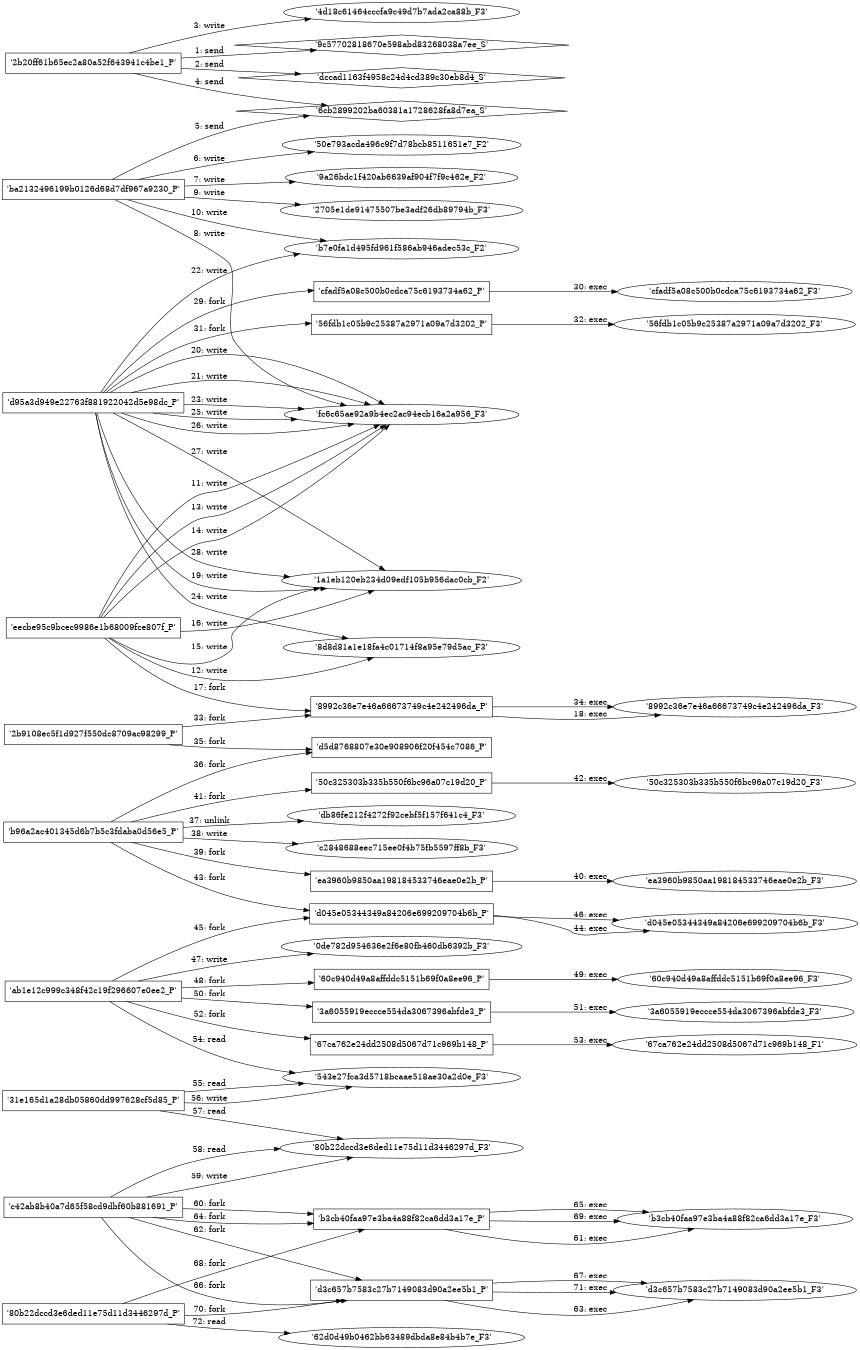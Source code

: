 digraph "D:\Learning\Paper\apt\基于CTI的攻击预警\Dataset\攻击图\ASGfromALLCTI\Threat Roundup for June 21 to June 28.dot" {
rankdir="LR"
size="9"
fixedsize="false"
splines="true"
nodesep=0.3
ranksep=0
fontsize=10
overlap="scalexy"
engine= "neato"
	"'9c57702818670e598abd83268038a7ee_S'" [node_type=Socket shape=diamond]
	"'2b20ff61b65ec2a80a52f643941c4be1_P'" [node_type=Process shape=box]
	"'2b20ff61b65ec2a80a52f643941c4be1_P'" -> "'9c57702818670e598abd83268038a7ee_S'" [label="1: send"]
	"'dccad1163f4958c24d4cd389c30eb8d4_S'" [node_type=Socket shape=diamond]
	"'2b20ff61b65ec2a80a52f643941c4be1_P'" [node_type=Process shape=box]
	"'2b20ff61b65ec2a80a52f643941c4be1_P'" -> "'dccad1163f4958c24d4cd389c30eb8d4_S'" [label="2: send"]
	"'4d18c61464cccfa9c49d7b7ada2ca88b_F3'" [node_type=file shape=ellipse]
	"'2b20ff61b65ec2a80a52f643941c4be1_P'" [node_type=Process shape=box]
	"'2b20ff61b65ec2a80a52f643941c4be1_P'" -> "'4d18c61464cccfa9c49d7b7ada2ca88b_F3'" [label="3: write"]
	"'6cb2899202ba60381a1728628fa8d7ea_S'" [node_type=Socket shape=diamond]
	"'2b20ff61b65ec2a80a52f643941c4be1_P'" [node_type=Process shape=box]
	"'2b20ff61b65ec2a80a52f643941c4be1_P'" -> "'6cb2899202ba60381a1728628fa8d7ea_S'" [label="4: send"]
	"'6cb2899202ba60381a1728628fa8d7ea_S'" [node_type=Socket shape=diamond]
	"'ba2132496199b0126d68d7df967a9230_P'" [node_type=Process shape=box]
	"'ba2132496199b0126d68d7df967a9230_P'" -> "'6cb2899202ba60381a1728628fa8d7ea_S'" [label="5: send"]
	"'50e793acda496c9f7d78bcb8511651e7_F2'" [node_type=file shape=ellipse]
	"'ba2132496199b0126d68d7df967a9230_P'" [node_type=Process shape=box]
	"'ba2132496199b0126d68d7df967a9230_P'" -> "'50e793acda496c9f7d78bcb8511651e7_F2'" [label="6: write"]
	"'9a26bdc1f420ab6639af904f7f9c462e_F2'" [node_type=file shape=ellipse]
	"'ba2132496199b0126d68d7df967a9230_P'" [node_type=Process shape=box]
	"'ba2132496199b0126d68d7df967a9230_P'" -> "'9a26bdc1f420ab6639af904f7f9c462e_F2'" [label="7: write"]
	"'fc6c65ae92a9b4ec2ac94ecb16a2a956_F3'" [node_type=file shape=ellipse]
	"'ba2132496199b0126d68d7df967a9230_P'" [node_type=Process shape=box]
	"'ba2132496199b0126d68d7df967a9230_P'" -> "'fc6c65ae92a9b4ec2ac94ecb16a2a956_F3'" [label="8: write"]
	"'2705e1de91475507be3adf26db89794b_F3'" [node_type=file shape=ellipse]
	"'ba2132496199b0126d68d7df967a9230_P'" [node_type=Process shape=box]
	"'ba2132496199b0126d68d7df967a9230_P'" -> "'2705e1de91475507be3adf26db89794b_F3'" [label="9: write"]
	"'b7e0fa1d495fd961f586ab946adec53c_F2'" [node_type=file shape=ellipse]
	"'ba2132496199b0126d68d7df967a9230_P'" [node_type=Process shape=box]
	"'ba2132496199b0126d68d7df967a9230_P'" -> "'b7e0fa1d495fd961f586ab946adec53c_F2'" [label="10: write"]
	"'fc6c65ae92a9b4ec2ac94ecb16a2a956_F3'" [node_type=file shape=ellipse]
	"'eecbe95c9bcec9986e1b68009fce807f_P'" [node_type=Process shape=box]
	"'eecbe95c9bcec9986e1b68009fce807f_P'" -> "'fc6c65ae92a9b4ec2ac94ecb16a2a956_F3'" [label="11: write"]
	"'8d8d81a1e18fa4c01714f8a95e79d5ac_F3'" [node_type=file shape=ellipse]
	"'eecbe95c9bcec9986e1b68009fce807f_P'" [node_type=Process shape=box]
	"'eecbe95c9bcec9986e1b68009fce807f_P'" -> "'8d8d81a1e18fa4c01714f8a95e79d5ac_F3'" [label="12: write"]
	"'fc6c65ae92a9b4ec2ac94ecb16a2a956_F3'" [node_type=file shape=ellipse]
	"'eecbe95c9bcec9986e1b68009fce807f_P'" [node_type=Process shape=box]
	"'eecbe95c9bcec9986e1b68009fce807f_P'" -> "'fc6c65ae92a9b4ec2ac94ecb16a2a956_F3'" [label="13: write"]
	"'fc6c65ae92a9b4ec2ac94ecb16a2a956_F3'" [node_type=file shape=ellipse]
	"'eecbe95c9bcec9986e1b68009fce807f_P'" [node_type=Process shape=box]
	"'eecbe95c9bcec9986e1b68009fce807f_P'" -> "'fc6c65ae92a9b4ec2ac94ecb16a2a956_F3'" [label="14: write"]
	"'1a1eb120eb234d09edf105b956dac0cb_F2'" [node_type=file shape=ellipse]
	"'eecbe95c9bcec9986e1b68009fce807f_P'" [node_type=Process shape=box]
	"'eecbe95c9bcec9986e1b68009fce807f_P'" -> "'1a1eb120eb234d09edf105b956dac0cb_F2'" [label="15: write"]
	"'1a1eb120eb234d09edf105b956dac0cb_F2'" [node_type=file shape=ellipse]
	"'eecbe95c9bcec9986e1b68009fce807f_P'" [node_type=Process shape=box]
	"'eecbe95c9bcec9986e1b68009fce807f_P'" -> "'1a1eb120eb234d09edf105b956dac0cb_F2'" [label="16: write"]
	"'eecbe95c9bcec9986e1b68009fce807f_P'" [node_type=Process shape=box]
	"'8992c36e7e46a66673749c4e242496da_P'" [node_type=Process shape=box]
	"'eecbe95c9bcec9986e1b68009fce807f_P'" -> "'8992c36e7e46a66673749c4e242496da_P'" [label="17: fork"]
	"'8992c36e7e46a66673749c4e242496da_P'" [node_type=Process shape=box]
	"'8992c36e7e46a66673749c4e242496da_F3'" [node_type=File shape=ellipse]
	"'8992c36e7e46a66673749c4e242496da_P'" -> "'8992c36e7e46a66673749c4e242496da_F3'" [label="18: exec"]
	"'1a1eb120eb234d09edf105b956dac0cb_F2'" [node_type=file shape=ellipse]
	"'d95a3d949e22763f881922042d5e98dc_P'" [node_type=Process shape=box]
	"'d95a3d949e22763f881922042d5e98dc_P'" -> "'1a1eb120eb234d09edf105b956dac0cb_F2'" [label="19: write"]
	"'fc6c65ae92a9b4ec2ac94ecb16a2a956_F3'" [node_type=file shape=ellipse]
	"'d95a3d949e22763f881922042d5e98dc_P'" [node_type=Process shape=box]
	"'d95a3d949e22763f881922042d5e98dc_P'" -> "'fc6c65ae92a9b4ec2ac94ecb16a2a956_F3'" [label="20: write"]
	"'fc6c65ae92a9b4ec2ac94ecb16a2a956_F3'" [node_type=file shape=ellipse]
	"'d95a3d949e22763f881922042d5e98dc_P'" [node_type=Process shape=box]
	"'d95a3d949e22763f881922042d5e98dc_P'" -> "'fc6c65ae92a9b4ec2ac94ecb16a2a956_F3'" [label="21: write"]
	"'b7e0fa1d495fd961f586ab946adec53c_F2'" [node_type=file shape=ellipse]
	"'d95a3d949e22763f881922042d5e98dc_P'" [node_type=Process shape=box]
	"'d95a3d949e22763f881922042d5e98dc_P'" -> "'b7e0fa1d495fd961f586ab946adec53c_F2'" [label="22: write"]
	"'fc6c65ae92a9b4ec2ac94ecb16a2a956_F3'" [node_type=file shape=ellipse]
	"'d95a3d949e22763f881922042d5e98dc_P'" [node_type=Process shape=box]
	"'d95a3d949e22763f881922042d5e98dc_P'" -> "'fc6c65ae92a9b4ec2ac94ecb16a2a956_F3'" [label="23: write"]
	"'8d8d81a1e18fa4c01714f8a95e79d5ac_F3'" [node_type=file shape=ellipse]
	"'d95a3d949e22763f881922042d5e98dc_P'" [node_type=Process shape=box]
	"'d95a3d949e22763f881922042d5e98dc_P'" -> "'8d8d81a1e18fa4c01714f8a95e79d5ac_F3'" [label="24: write"]
	"'fc6c65ae92a9b4ec2ac94ecb16a2a956_F3'" [node_type=file shape=ellipse]
	"'d95a3d949e22763f881922042d5e98dc_P'" [node_type=Process shape=box]
	"'d95a3d949e22763f881922042d5e98dc_P'" -> "'fc6c65ae92a9b4ec2ac94ecb16a2a956_F3'" [label="25: write"]
	"'fc6c65ae92a9b4ec2ac94ecb16a2a956_F3'" [node_type=file shape=ellipse]
	"'d95a3d949e22763f881922042d5e98dc_P'" [node_type=Process shape=box]
	"'d95a3d949e22763f881922042d5e98dc_P'" -> "'fc6c65ae92a9b4ec2ac94ecb16a2a956_F3'" [label="26: write"]
	"'1a1eb120eb234d09edf105b956dac0cb_F2'" [node_type=file shape=ellipse]
	"'d95a3d949e22763f881922042d5e98dc_P'" [node_type=Process shape=box]
	"'d95a3d949e22763f881922042d5e98dc_P'" -> "'1a1eb120eb234d09edf105b956dac0cb_F2'" [label="27: write"]
	"'1a1eb120eb234d09edf105b956dac0cb_F2'" [node_type=file shape=ellipse]
	"'d95a3d949e22763f881922042d5e98dc_P'" [node_type=Process shape=box]
	"'d95a3d949e22763f881922042d5e98dc_P'" -> "'1a1eb120eb234d09edf105b956dac0cb_F2'" [label="28: write"]
	"'d95a3d949e22763f881922042d5e98dc_P'" [node_type=Process shape=box]
	"'cfadf5a08c500b0cdca75c6193734a62_P'" [node_type=Process shape=box]
	"'d95a3d949e22763f881922042d5e98dc_P'" -> "'cfadf5a08c500b0cdca75c6193734a62_P'" [label="29: fork"]
	"'cfadf5a08c500b0cdca75c6193734a62_P'" [node_type=Process shape=box]
	"'cfadf5a08c500b0cdca75c6193734a62_F3'" [node_type=File shape=ellipse]
	"'cfadf5a08c500b0cdca75c6193734a62_P'" -> "'cfadf5a08c500b0cdca75c6193734a62_F3'" [label="30: exec"]
	"'d95a3d949e22763f881922042d5e98dc_P'" [node_type=Process shape=box]
	"'56fdb1c05b9c25387a2971a09a7d3202_P'" [node_type=Process shape=box]
	"'d95a3d949e22763f881922042d5e98dc_P'" -> "'56fdb1c05b9c25387a2971a09a7d3202_P'" [label="31: fork"]
	"'56fdb1c05b9c25387a2971a09a7d3202_P'" [node_type=Process shape=box]
	"'56fdb1c05b9c25387a2971a09a7d3202_F3'" [node_type=File shape=ellipse]
	"'56fdb1c05b9c25387a2971a09a7d3202_P'" -> "'56fdb1c05b9c25387a2971a09a7d3202_F3'" [label="32: exec"]
	"'2b9108ec5f1d927f550dc8709ac98299_P'" [node_type=Process shape=box]
	"'8992c36e7e46a66673749c4e242496da_P'" [node_type=Process shape=box]
	"'2b9108ec5f1d927f550dc8709ac98299_P'" -> "'8992c36e7e46a66673749c4e242496da_P'" [label="33: fork"]
	"'8992c36e7e46a66673749c4e242496da_P'" [node_type=Process shape=box]
	"'8992c36e7e46a66673749c4e242496da_F3'" [node_type=File shape=ellipse]
	"'8992c36e7e46a66673749c4e242496da_P'" -> "'8992c36e7e46a66673749c4e242496da_F3'" [label="34: exec"]
	"'2b9108ec5f1d927f550dc8709ac98299_P'" [node_type=Process shape=box]
	"'d5d8768807e30e908906f20f454c7086_P'" [node_type=Process shape=box]
	"'2b9108ec5f1d927f550dc8709ac98299_P'" -> "'d5d8768807e30e908906f20f454c7086_P'" [label="35: fork"]
	"'b96a2ac401345d6b7b5c3fdaba0d56e5_P'" [node_type=Process shape=box]
	"'d5d8768807e30e908906f20f454c7086_P'" [node_type=Process shape=box]
	"'b96a2ac401345d6b7b5c3fdaba0d56e5_P'" -> "'d5d8768807e30e908906f20f454c7086_P'" [label="36: fork"]
	"'db86fe212f4272f92cebf5f157f641c4_F3'" [node_type=file shape=ellipse]
	"'b96a2ac401345d6b7b5c3fdaba0d56e5_P'" [node_type=Process shape=box]
	"'b96a2ac401345d6b7b5c3fdaba0d56e5_P'" -> "'db86fe212f4272f92cebf5f157f641c4_F3'" [label="37: unlink"]
	"'c2848688eec715ee0f4b75fb5597ff8b_F3'" [node_type=file shape=ellipse]
	"'b96a2ac401345d6b7b5c3fdaba0d56e5_P'" [node_type=Process shape=box]
	"'b96a2ac401345d6b7b5c3fdaba0d56e5_P'" -> "'c2848688eec715ee0f4b75fb5597ff8b_F3'" [label="38: write"]
	"'b96a2ac401345d6b7b5c3fdaba0d56e5_P'" [node_type=Process shape=box]
	"'ea3960b9850aa198184533746eae0e2b_P'" [node_type=Process shape=box]
	"'b96a2ac401345d6b7b5c3fdaba0d56e5_P'" -> "'ea3960b9850aa198184533746eae0e2b_P'" [label="39: fork"]
	"'ea3960b9850aa198184533746eae0e2b_P'" [node_type=Process shape=box]
	"'ea3960b9850aa198184533746eae0e2b_F3'" [node_type=File shape=ellipse]
	"'ea3960b9850aa198184533746eae0e2b_P'" -> "'ea3960b9850aa198184533746eae0e2b_F3'" [label="40: exec"]
	"'b96a2ac401345d6b7b5c3fdaba0d56e5_P'" [node_type=Process shape=box]
	"'50c325303b335b550f6bc96a07c19d20_P'" [node_type=Process shape=box]
	"'b96a2ac401345d6b7b5c3fdaba0d56e5_P'" -> "'50c325303b335b550f6bc96a07c19d20_P'" [label="41: fork"]
	"'50c325303b335b550f6bc96a07c19d20_P'" [node_type=Process shape=box]
	"'50c325303b335b550f6bc96a07c19d20_F3'" [node_type=File shape=ellipse]
	"'50c325303b335b550f6bc96a07c19d20_P'" -> "'50c325303b335b550f6bc96a07c19d20_F3'" [label="42: exec"]
	"'b96a2ac401345d6b7b5c3fdaba0d56e5_P'" [node_type=Process shape=box]
	"'d045e05344349a84206e699209704b6b_P'" [node_type=Process shape=box]
	"'b96a2ac401345d6b7b5c3fdaba0d56e5_P'" -> "'d045e05344349a84206e699209704b6b_P'" [label="43: fork"]
	"'d045e05344349a84206e699209704b6b_P'" [node_type=Process shape=box]
	"'d045e05344349a84206e699209704b6b_F3'" [node_type=File shape=ellipse]
	"'d045e05344349a84206e699209704b6b_P'" -> "'d045e05344349a84206e699209704b6b_F3'" [label="44: exec"]
	"'ab1e12c999c348f42c19f296607e0ee2_P'" [node_type=Process shape=box]
	"'d045e05344349a84206e699209704b6b_P'" [node_type=Process shape=box]
	"'ab1e12c999c348f42c19f296607e0ee2_P'" -> "'d045e05344349a84206e699209704b6b_P'" [label="45: fork"]
	"'d045e05344349a84206e699209704b6b_P'" [node_type=Process shape=box]
	"'d045e05344349a84206e699209704b6b_F3'" [node_type=File shape=ellipse]
	"'d045e05344349a84206e699209704b6b_P'" -> "'d045e05344349a84206e699209704b6b_F3'" [label="46: exec"]
	"'0de782d954636e2f6e80fb460db6392b_F3'" [node_type=file shape=ellipse]
	"'ab1e12c999c348f42c19f296607e0ee2_P'" [node_type=Process shape=box]
	"'ab1e12c999c348f42c19f296607e0ee2_P'" -> "'0de782d954636e2f6e80fb460db6392b_F3'" [label="47: write"]
	"'ab1e12c999c348f42c19f296607e0ee2_P'" [node_type=Process shape=box]
	"'60c940d49a8affddc5151b69f0a8ee96_P'" [node_type=Process shape=box]
	"'ab1e12c999c348f42c19f296607e0ee2_P'" -> "'60c940d49a8affddc5151b69f0a8ee96_P'" [label="48: fork"]
	"'60c940d49a8affddc5151b69f0a8ee96_P'" [node_type=Process shape=box]
	"'60c940d49a8affddc5151b69f0a8ee96_F3'" [node_type=File shape=ellipse]
	"'60c940d49a8affddc5151b69f0a8ee96_P'" -> "'60c940d49a8affddc5151b69f0a8ee96_F3'" [label="49: exec"]
	"'ab1e12c999c348f42c19f296607e0ee2_P'" [node_type=Process shape=box]
	"'3a6055919eccce554da3067396abfde3_P'" [node_type=Process shape=box]
	"'ab1e12c999c348f42c19f296607e0ee2_P'" -> "'3a6055919eccce554da3067396abfde3_P'" [label="50: fork"]
	"'3a6055919eccce554da3067396abfde3_P'" [node_type=Process shape=box]
	"'3a6055919eccce554da3067396abfde3_F3'" [node_type=File shape=ellipse]
	"'3a6055919eccce554da3067396abfde3_P'" -> "'3a6055919eccce554da3067396abfde3_F3'" [label="51: exec"]
	"'ab1e12c999c348f42c19f296607e0ee2_P'" [node_type=Process shape=box]
	"'67ca762e24dd2508d5067d71c969b148_P'" [node_type=Process shape=box]
	"'ab1e12c999c348f42c19f296607e0ee2_P'" -> "'67ca762e24dd2508d5067d71c969b148_P'" [label="52: fork"]
	"'67ca762e24dd2508d5067d71c969b148_P'" [node_type=Process shape=box]
	"'67ca762e24dd2508d5067d71c969b148_F1'" [node_type=File shape=ellipse]
	"'67ca762e24dd2508d5067d71c969b148_P'" -> "'67ca762e24dd2508d5067d71c969b148_F1'" [label="53: exec"]
	"'543e27fca3d5718bcaae518ae30a2d0e_F3'" [node_type=file shape=ellipse]
	"'ab1e12c999c348f42c19f296607e0ee2_P'" [node_type=Process shape=box]
	"'ab1e12c999c348f42c19f296607e0ee2_P'" -> "'543e27fca3d5718bcaae518ae30a2d0e_F3'" [label="54: read"]
	"'543e27fca3d5718bcaae518ae30a2d0e_F3'" [node_type=file shape=ellipse]
	"'31e165d1a28db05860dd997628cf5d85_P'" [node_type=Process shape=box]
	"'31e165d1a28db05860dd997628cf5d85_P'" -> "'543e27fca3d5718bcaae518ae30a2d0e_F3'" [label="55: read"]
	"'543e27fca3d5718bcaae518ae30a2d0e_F3'" [node_type=file shape=ellipse]
	"'31e165d1a28db05860dd997628cf5d85_P'" [node_type=Process shape=box]
	"'31e165d1a28db05860dd997628cf5d85_P'" -> "'543e27fca3d5718bcaae518ae30a2d0e_F3'" [label="56: write"]
	"'80b22dccd3e6ded11e75d11d3446297d_F3'" [node_type=file shape=ellipse]
	"'31e165d1a28db05860dd997628cf5d85_P'" [node_type=Process shape=box]
	"'31e165d1a28db05860dd997628cf5d85_P'" -> "'80b22dccd3e6ded11e75d11d3446297d_F3'" [label="57: read"]
	"'80b22dccd3e6ded11e75d11d3446297d_F3'" [node_type=file shape=ellipse]
	"'c42ab8b40a7d65f58cd9dbf60b881691_P'" [node_type=Process shape=box]
	"'c42ab8b40a7d65f58cd9dbf60b881691_P'" -> "'80b22dccd3e6ded11e75d11d3446297d_F3'" [label="58: read"]
	"'80b22dccd3e6ded11e75d11d3446297d_F3'" [node_type=file shape=ellipse]
	"'c42ab8b40a7d65f58cd9dbf60b881691_P'" [node_type=Process shape=box]
	"'c42ab8b40a7d65f58cd9dbf60b881691_P'" -> "'80b22dccd3e6ded11e75d11d3446297d_F3'" [label="59: write"]
	"'c42ab8b40a7d65f58cd9dbf60b881691_P'" [node_type=Process shape=box]
	"'b3cb40faa97e3ba4a88f82ca6dd3a17e_P'" [node_type=Process shape=box]
	"'c42ab8b40a7d65f58cd9dbf60b881691_P'" -> "'b3cb40faa97e3ba4a88f82ca6dd3a17e_P'" [label="60: fork"]
	"'b3cb40faa97e3ba4a88f82ca6dd3a17e_P'" [node_type=Process shape=box]
	"'b3cb40faa97e3ba4a88f82ca6dd3a17e_F3'" [node_type=File shape=ellipse]
	"'b3cb40faa97e3ba4a88f82ca6dd3a17e_P'" -> "'b3cb40faa97e3ba4a88f82ca6dd3a17e_F3'" [label="61: exec"]
	"'c42ab8b40a7d65f58cd9dbf60b881691_P'" [node_type=Process shape=box]
	"'d3c657b7583c27b7149083d90a2ee5b1_P'" [node_type=Process shape=box]
	"'c42ab8b40a7d65f58cd9dbf60b881691_P'" -> "'d3c657b7583c27b7149083d90a2ee5b1_P'" [label="62: fork"]
	"'d3c657b7583c27b7149083d90a2ee5b1_P'" [node_type=Process shape=box]
	"'d3c657b7583c27b7149083d90a2ee5b1_F3'" [node_type=File shape=ellipse]
	"'d3c657b7583c27b7149083d90a2ee5b1_P'" -> "'d3c657b7583c27b7149083d90a2ee5b1_F3'" [label="63: exec"]
	"'c42ab8b40a7d65f58cd9dbf60b881691_P'" [node_type=Process shape=box]
	"'b3cb40faa97e3ba4a88f82ca6dd3a17e_P'" [node_type=Process shape=box]
	"'c42ab8b40a7d65f58cd9dbf60b881691_P'" -> "'b3cb40faa97e3ba4a88f82ca6dd3a17e_P'" [label="64: fork"]
	"'b3cb40faa97e3ba4a88f82ca6dd3a17e_P'" [node_type=Process shape=box]
	"'b3cb40faa97e3ba4a88f82ca6dd3a17e_F3'" [node_type=File shape=ellipse]
	"'b3cb40faa97e3ba4a88f82ca6dd3a17e_P'" -> "'b3cb40faa97e3ba4a88f82ca6dd3a17e_F3'" [label="65: exec"]
	"'c42ab8b40a7d65f58cd9dbf60b881691_P'" [node_type=Process shape=box]
	"'d3c657b7583c27b7149083d90a2ee5b1_P'" [node_type=Process shape=box]
	"'c42ab8b40a7d65f58cd9dbf60b881691_P'" -> "'d3c657b7583c27b7149083d90a2ee5b1_P'" [label="66: fork"]
	"'d3c657b7583c27b7149083d90a2ee5b1_P'" [node_type=Process shape=box]
	"'d3c657b7583c27b7149083d90a2ee5b1_F3'" [node_type=File shape=ellipse]
	"'d3c657b7583c27b7149083d90a2ee5b1_P'" -> "'d3c657b7583c27b7149083d90a2ee5b1_F3'" [label="67: exec"]
	"'80b22dccd3e6ded11e75d11d3446297d_P'" [node_type=Process shape=box]
	"'b3cb40faa97e3ba4a88f82ca6dd3a17e_P'" [node_type=Process shape=box]
	"'80b22dccd3e6ded11e75d11d3446297d_P'" -> "'b3cb40faa97e3ba4a88f82ca6dd3a17e_P'" [label="68: fork"]
	"'b3cb40faa97e3ba4a88f82ca6dd3a17e_P'" [node_type=Process shape=box]
	"'b3cb40faa97e3ba4a88f82ca6dd3a17e_F3'" [node_type=File shape=ellipse]
	"'b3cb40faa97e3ba4a88f82ca6dd3a17e_P'" -> "'b3cb40faa97e3ba4a88f82ca6dd3a17e_F3'" [label="69: exec"]
	"'80b22dccd3e6ded11e75d11d3446297d_P'" [node_type=Process shape=box]
	"'d3c657b7583c27b7149083d90a2ee5b1_P'" [node_type=Process shape=box]
	"'80b22dccd3e6ded11e75d11d3446297d_P'" -> "'d3c657b7583c27b7149083d90a2ee5b1_P'" [label="70: fork"]
	"'d3c657b7583c27b7149083d90a2ee5b1_P'" [node_type=Process shape=box]
	"'d3c657b7583c27b7149083d90a2ee5b1_F3'" [node_type=File shape=ellipse]
	"'d3c657b7583c27b7149083d90a2ee5b1_P'" -> "'d3c657b7583c27b7149083d90a2ee5b1_F3'" [label="71: exec"]
	"'62d0d49b0462bb63489dbda8e84b4b7e_F3'" [node_type=file shape=ellipse]
	"'80b22dccd3e6ded11e75d11d3446297d_P'" [node_type=Process shape=box]
	"'80b22dccd3e6ded11e75d11d3446297d_P'" -> "'62d0d49b0462bb63489dbda8e84b4b7e_F3'" [label="72: read"]
}
